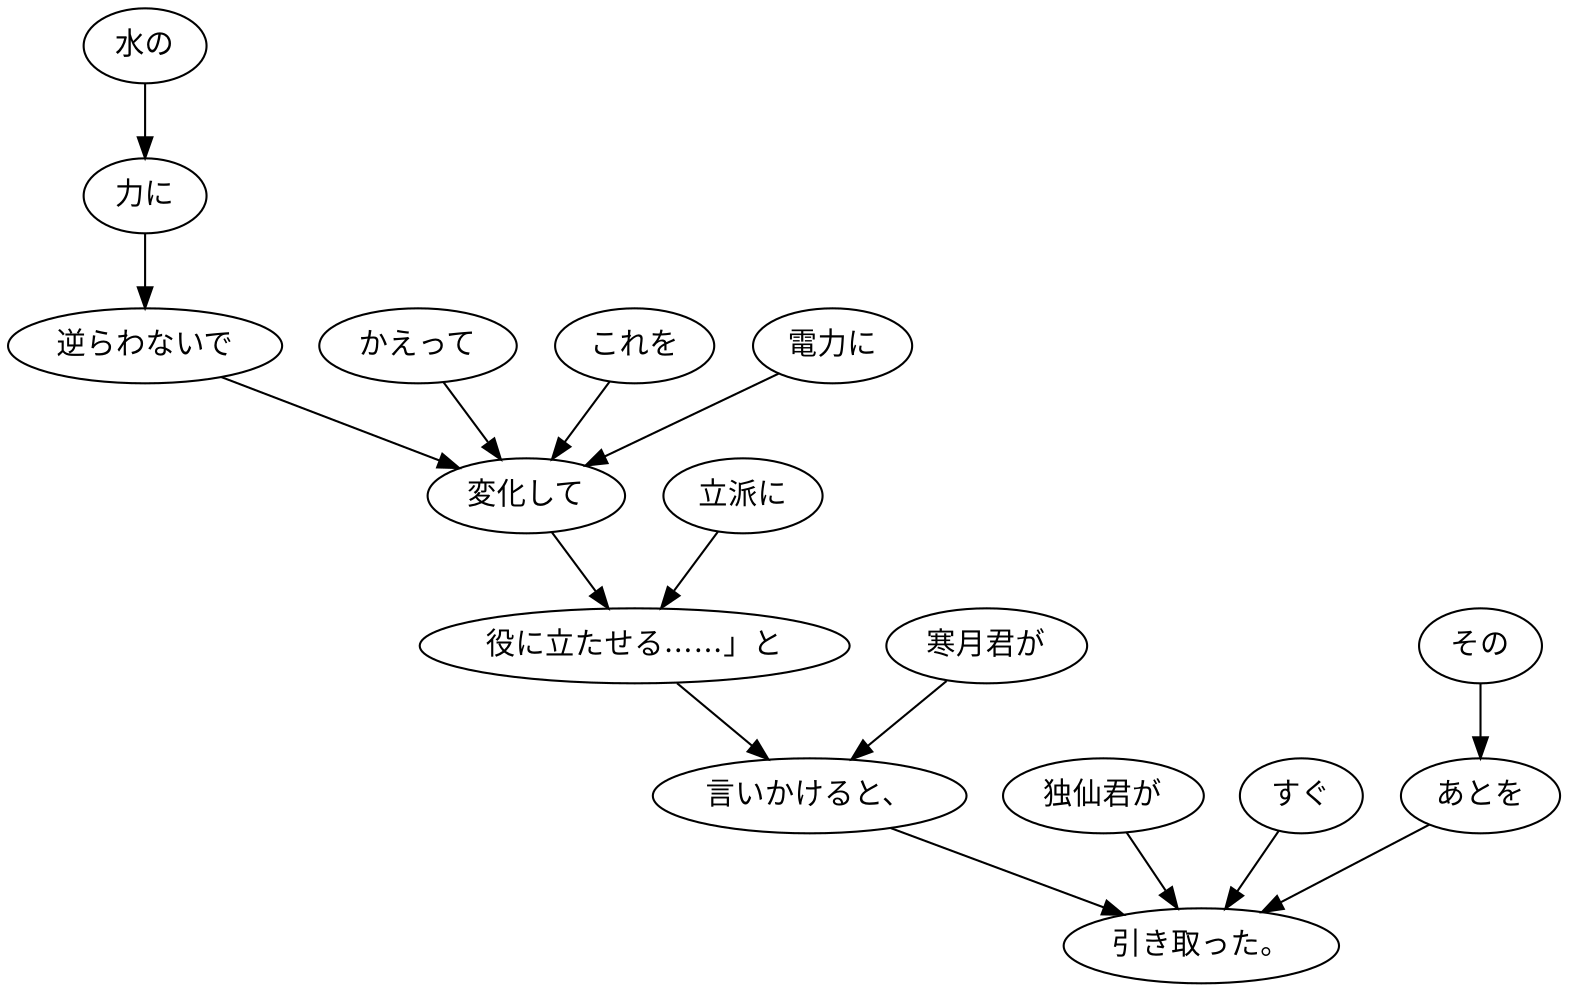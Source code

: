 digraph graph8550 {
	node0 [label="水の"];
	node1 [label="力に"];
	node2 [label="逆らわないで"];
	node3 [label="かえって"];
	node4 [label="これを"];
	node5 [label="電力に"];
	node6 [label="変化して"];
	node7 [label="立派に"];
	node8 [label="役に立たせる……」と"];
	node9 [label="寒月君が"];
	node10 [label="言いかけると、"];
	node11 [label="独仙君が"];
	node12 [label="すぐ"];
	node13 [label="その"];
	node14 [label="あとを"];
	node15 [label="引き取った。"];
	node0 -> node1;
	node1 -> node2;
	node2 -> node6;
	node3 -> node6;
	node4 -> node6;
	node5 -> node6;
	node6 -> node8;
	node7 -> node8;
	node8 -> node10;
	node9 -> node10;
	node10 -> node15;
	node11 -> node15;
	node12 -> node15;
	node13 -> node14;
	node14 -> node15;
}
